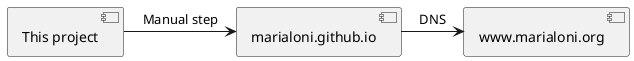 @startuml
[This project]
[marialoni.github.io]
[www.marialoni.org]

[This project] -> marialoni.github.io : Manual step
marialoni.github.io -> www.marialoni.org : DNS
@enduml